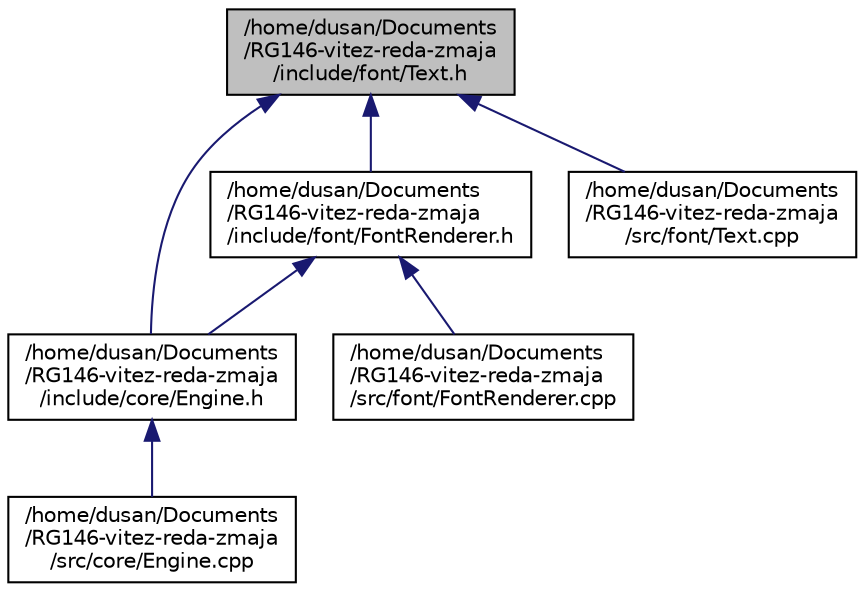 digraph "/home/dusan/Documents/RG146-vitez-reda-zmaja/include/font/Text.h"
{
  edge [fontname="Helvetica",fontsize="10",labelfontname="Helvetica",labelfontsize="10"];
  node [fontname="Helvetica",fontsize="10",shape=record];
  Node12 [label="/home/dusan/Documents\l/RG146-vitez-reda-zmaja\l/include/font/Text.h",height=0.2,width=0.4,color="black", fillcolor="grey75", style="filled", fontcolor="black"];
  Node12 -> Node13 [dir="back",color="midnightblue",fontsize="10",style="solid",fontname="Helvetica"];
  Node13 [label="/home/dusan/Documents\l/RG146-vitez-reda-zmaja\l/include/font/FontRenderer.h",height=0.2,width=0.4,color="black", fillcolor="white", style="filled",URL="$FontRenderer_8h.html",tooltip="Deklaracija klase FontRenderer. "];
  Node13 -> Node14 [dir="back",color="midnightblue",fontsize="10",style="solid",fontname="Helvetica"];
  Node14 [label="/home/dusan/Documents\l/RG146-vitez-reda-zmaja\l/include/core/Engine.h",height=0.2,width=0.4,color="black", fillcolor="white", style="filled",URL="$Engine_8h.html",tooltip="Deklaracija klase Engine i deklaracija callback funkcija. "];
  Node14 -> Node15 [dir="back",color="midnightblue",fontsize="10",style="solid",fontname="Helvetica"];
  Node15 [label="/home/dusan/Documents\l/RG146-vitez-reda-zmaja\l/src/core/Engine.cpp",height=0.2,width=0.4,color="black", fillcolor="white", style="filled",URL="$Engine_8cpp.html"];
  Node13 -> Node16 [dir="back",color="midnightblue",fontsize="10",style="solid",fontname="Helvetica"];
  Node16 [label="/home/dusan/Documents\l/RG146-vitez-reda-zmaja\l/src/font/FontRenderer.cpp",height=0.2,width=0.4,color="black", fillcolor="white", style="filled",URL="$FontRenderer_8cpp.html"];
  Node12 -> Node14 [dir="back",color="midnightblue",fontsize="10",style="solid",fontname="Helvetica"];
  Node12 -> Node17 [dir="back",color="midnightblue",fontsize="10",style="solid",fontname="Helvetica"];
  Node17 [label="/home/dusan/Documents\l/RG146-vitez-reda-zmaja\l/src/font/Text.cpp",height=0.2,width=0.4,color="black", fillcolor="white", style="filled",URL="$Text_8cpp.html"];
}

